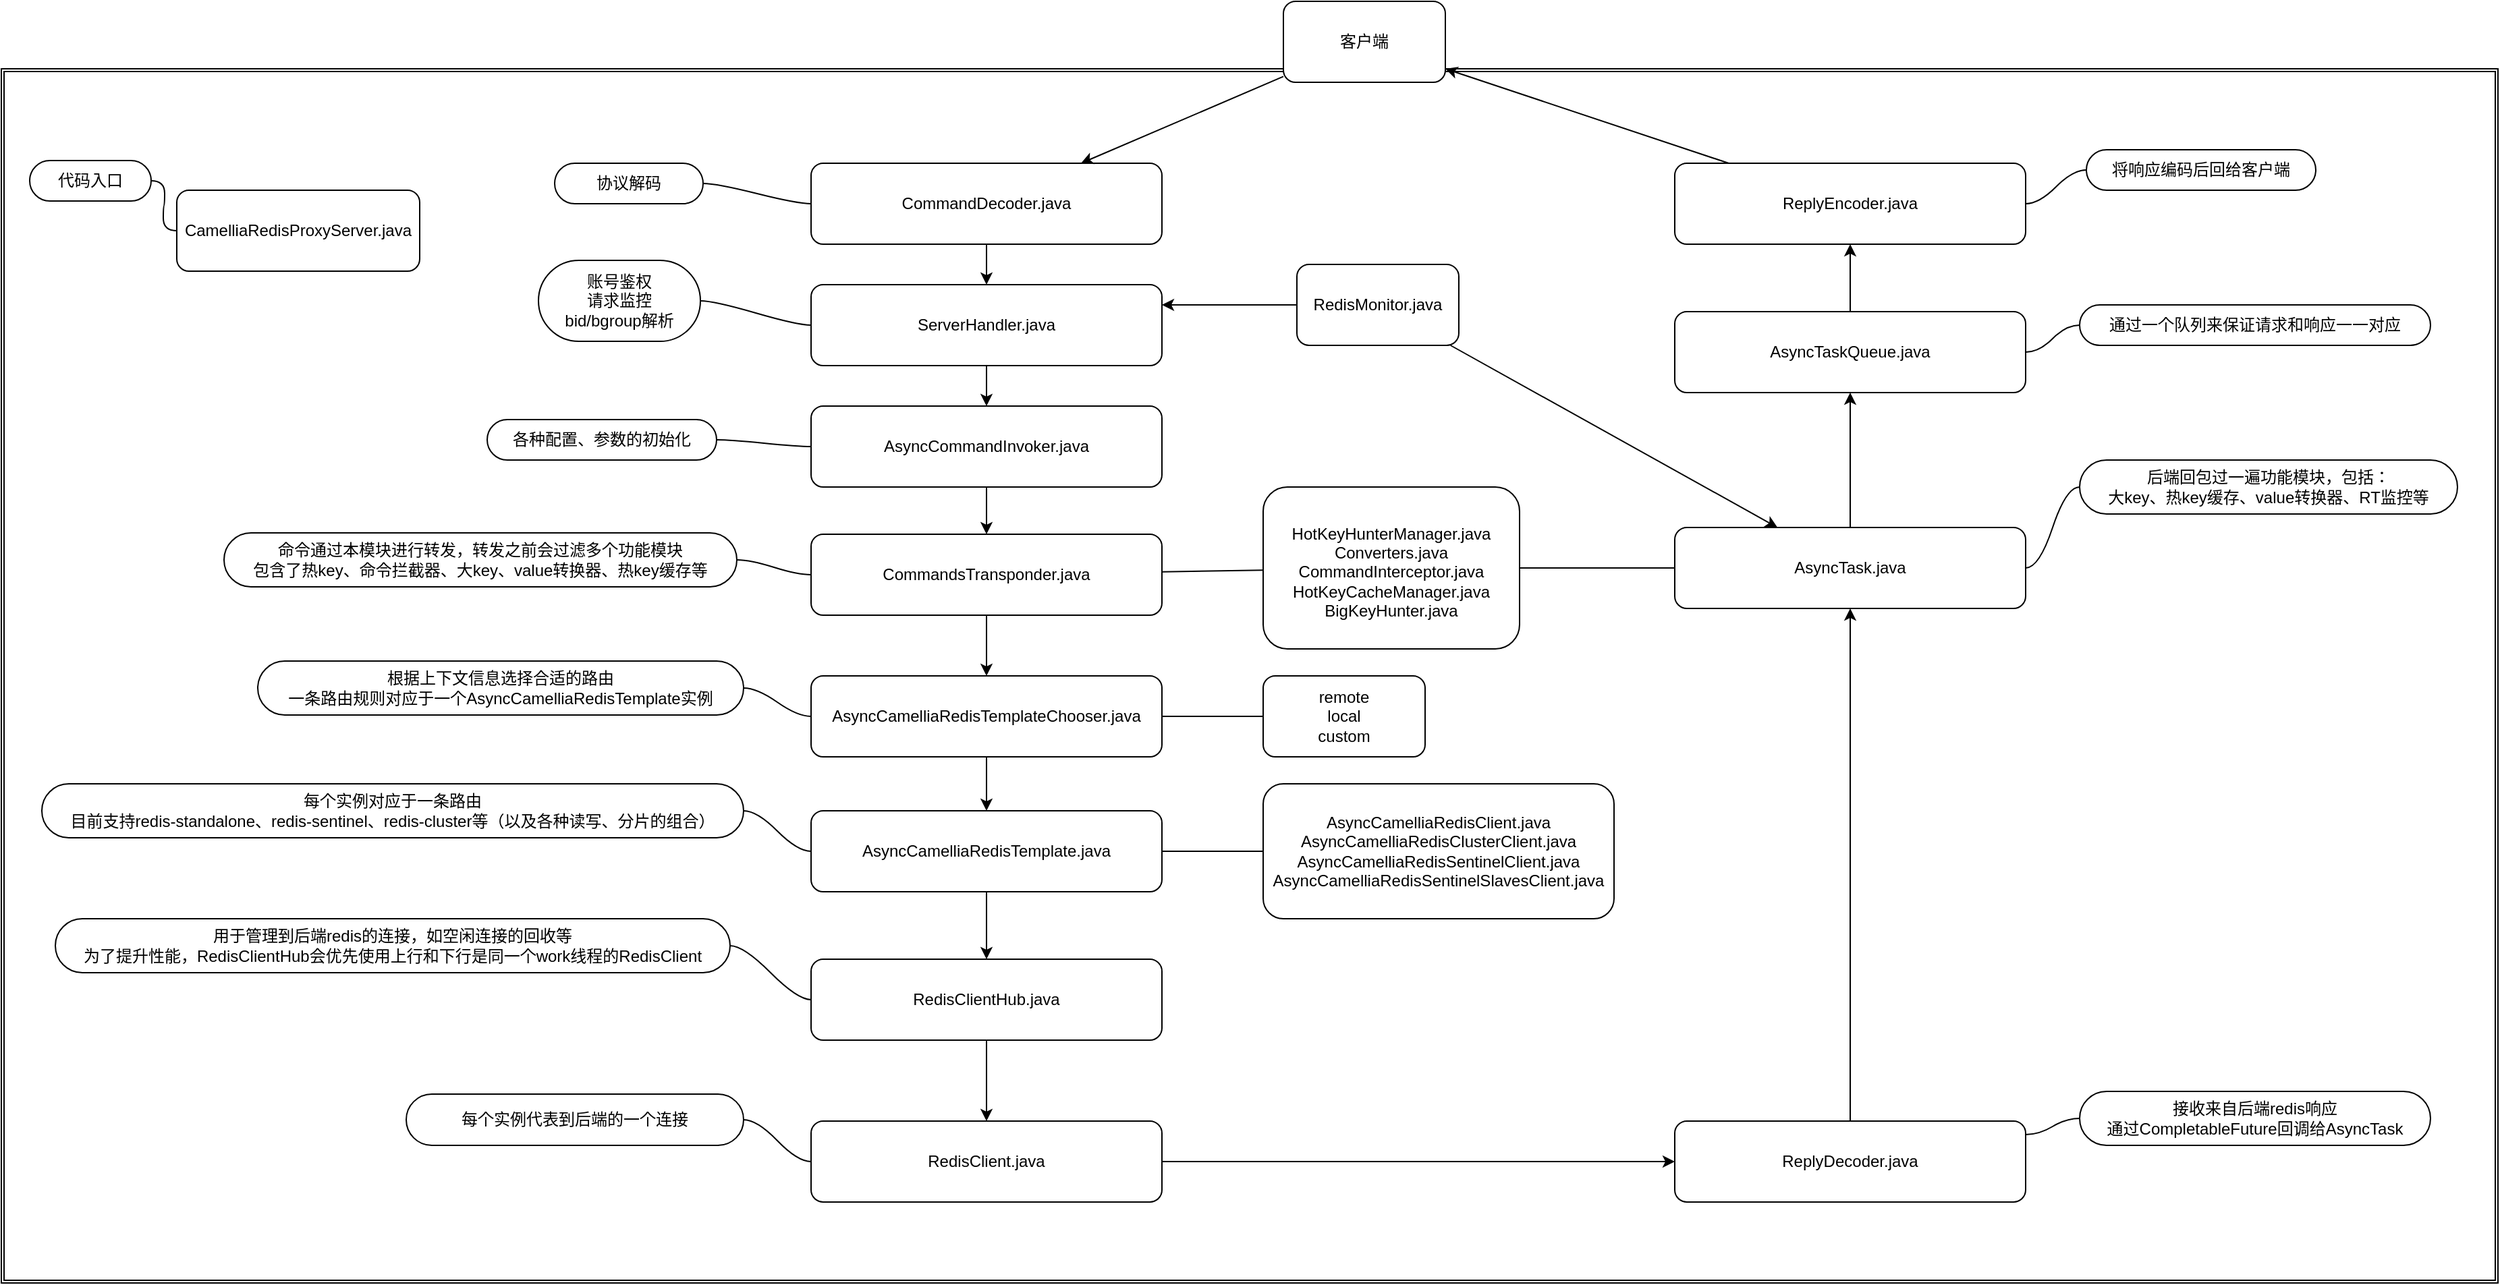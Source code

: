 <mxfile version="14.6.13" type="device"><diagram id="B0rq02993B2-hYQBSMJg" name="第 1 页"><mxGraphModel dx="1933" dy="785" grid="1" gridSize="10" guides="1" tooltips="1" connect="1" arrows="1" fold="1" page="1" pageScale="1" pageWidth="827" pageHeight="1169" math="0" shadow="0"><root><mxCell id="0"/><mxCell id="1" parent="0"/><mxCell id="HqHJhorlUZuYk0NV3Dop-37" value="" style="shape=ext;double=1;rounded=0;whiteSpace=wrap;html=1;fontSize=12;align=center;verticalAlign=top;" parent="1" vertex="1"><mxGeometry x="-330" y="180" width="1850" height="900" as="geometry"/></mxCell><mxCell id="BX8Up6AO_PbBU9zY_H3O-1" value="CamelliaRedisProxyServer.java" style="rounded=1;whiteSpace=wrap;html=1;" parent="1" vertex="1"><mxGeometry x="-200" y="270" width="180" height="60" as="geometry"/></mxCell><mxCell id="BX8Up6AO_PbBU9zY_H3O-3" value="CommandDecoder.java" style="rounded=1;whiteSpace=wrap;html=1;" parent="1" vertex="1"><mxGeometry x="270" y="250" width="260" height="60" as="geometry"/></mxCell><mxCell id="BX8Up6AO_PbBU9zY_H3O-4" value="ServerHandler.java" style="rounded=1;whiteSpace=wrap;html=1;" parent="1" vertex="1"><mxGeometry x="270" y="340" width="260" height="60" as="geometry"/></mxCell><mxCell id="BX8Up6AO_PbBU9zY_H3O-5" value="AsyncCommandInvoker.java" style="rounded=1;whiteSpace=wrap;html=1;" parent="1" vertex="1"><mxGeometry x="270" y="430" width="260" height="60" as="geometry"/></mxCell><mxCell id="BX8Up6AO_PbBU9zY_H3O-6" value="CommandsTransponder.java" style="rounded=1;whiteSpace=wrap;html=1;" parent="1" vertex="1"><mxGeometry x="270" y="525" width="260" height="60" as="geometry"/></mxCell><mxCell id="BX8Up6AO_PbBU9zY_H3O-7" value="" style="endArrow=classic;html=1;" parent="1" source="BX8Up6AO_PbBU9zY_H3O-3" target="BX8Up6AO_PbBU9zY_H3O-4" edge="1"><mxGeometry width="50" height="50" relative="1" as="geometry"><mxPoint x="390" y="410" as="sourcePoint"/><mxPoint x="440" y="360" as="targetPoint"/></mxGeometry></mxCell><mxCell id="BX8Up6AO_PbBU9zY_H3O-8" value="" style="endArrow=classic;html=1;" parent="1" source="BX8Up6AO_PbBU9zY_H3O-4" target="BX8Up6AO_PbBU9zY_H3O-5" edge="1"><mxGeometry width="50" height="50" relative="1" as="geometry"><mxPoint x="445" y="320" as="sourcePoint"/><mxPoint x="445" y="350" as="targetPoint"/></mxGeometry></mxCell><mxCell id="BX8Up6AO_PbBU9zY_H3O-9" value="" style="endArrow=classic;html=1;" parent="1" source="BX8Up6AO_PbBU9zY_H3O-5" target="BX8Up6AO_PbBU9zY_H3O-6" edge="1"><mxGeometry width="50" height="50" relative="1" as="geometry"><mxPoint x="430" y="500" as="sourcePoint"/><mxPoint x="630" y="360" as="targetPoint"/></mxGeometry></mxCell><mxCell id="HqHJhorlUZuYk0NV3Dop-1" value="&lt;font style=&quot;font-size: 12px ; line-height: 120%&quot;&gt;HotKeyHunterManager.java&lt;br&gt;Converters.java&lt;br&gt;CommandInterceptor.java&lt;br&gt;HotKeyCacheManager.java&lt;br&gt;BigKeyHunter.java&lt;br&gt;&lt;/font&gt;" style="rounded=1;whiteSpace=wrap;html=1;align=center;spacingTop=6;spacing=9;" parent="1" vertex="1"><mxGeometry x="605" y="490" width="190" height="120" as="geometry"/></mxCell><mxCell id="HqHJhorlUZuYk0NV3Dop-10" value="" style="endArrow=none;html=1;" parent="1" source="BX8Up6AO_PbBU9zY_H3O-6" target="HqHJhorlUZuYk0NV3Dop-1" edge="1"><mxGeometry width="50" height="50" relative="1" as="geometry"><mxPoint x="540" y="670" as="sourcePoint"/><mxPoint x="790" y="560" as="targetPoint"/></mxGeometry></mxCell><mxCell id="HqHJhorlUZuYk0NV3Dop-12" value="AsyncCamelliaRedisTemplateChooser.java" style="rounded=1;whiteSpace=wrap;html=1;" parent="1" vertex="1"><mxGeometry x="270" y="630" width="260" height="60" as="geometry"/></mxCell><mxCell id="HqHJhorlUZuYk0NV3Dop-13" value="" style="endArrow=classic;html=1;" parent="1" source="BX8Up6AO_PbBU9zY_H3O-6" target="HqHJhorlUZuYk0NV3Dop-12" edge="1"><mxGeometry width="50" height="50" relative="1" as="geometry"><mxPoint x="403" y="560" as="sourcePoint"/><mxPoint x="410" y="535" as="targetPoint"/></mxGeometry></mxCell><mxCell id="HqHJhorlUZuYk0NV3Dop-14" value="AsyncCamelliaRedisTemplate.java" style="rounded=1;whiteSpace=wrap;html=1;" parent="1" vertex="1"><mxGeometry x="270" y="730" width="260" height="60" as="geometry"/></mxCell><mxCell id="HqHJhorlUZuYk0NV3Dop-15" value="" style="endArrow=classic;html=1;" parent="1" source="HqHJhorlUZuYk0NV3Dop-12" target="HqHJhorlUZuYk0NV3Dop-14" edge="1"><mxGeometry width="50" height="50" relative="1" as="geometry"><mxPoint x="430" y="600" as="sourcePoint"/><mxPoint x="480" y="550" as="targetPoint"/></mxGeometry></mxCell><mxCell id="HqHJhorlUZuYk0NV3Dop-16" value="remote&lt;br&gt;local&lt;br&gt;custom" style="rounded=1;whiteSpace=wrap;html=1;align=center;" parent="1" vertex="1"><mxGeometry x="605" y="630" width="120" height="60" as="geometry"/></mxCell><mxCell id="HqHJhorlUZuYk0NV3Dop-17" value="" style="endArrow=none;html=1;" parent="1" source="HqHJhorlUZuYk0NV3Dop-12" target="HqHJhorlUZuYk0NV3Dop-16" edge="1"><mxGeometry width="50" height="50" relative="1" as="geometry"><mxPoint x="430" y="640" as="sourcePoint"/><mxPoint x="480" y="590" as="targetPoint"/></mxGeometry></mxCell><mxCell id="HqHJhorlUZuYk0NV3Dop-18" value="&lt;p style=&quot;line-height: 150% ; font-size: 12px&quot;&gt;&lt;/p&gt;&lt;div style=&quot;font-size: 12px&quot;&gt;AsyncCamelliaRedisClient.java&lt;/div&gt;&lt;div style=&quot;font-size: 12px&quot;&gt;AsyncCamelliaRedisClusterClient.java&lt;/div&gt;&lt;div style=&quot;font-size: 12px&quot;&gt;AsyncCamelliaRedisSentinelClient.java&lt;/div&gt;&lt;div style=&quot;font-size: 12px&quot;&gt;AsyncCamelliaRedisSentinelSlavesClient.java&lt;/div&gt;&lt;p style=&quot;font-size: 12px&quot;&gt;&lt;/p&gt;" style="rounded=1;whiteSpace=wrap;html=1;spacing=22;fontSize=12;spacingTop=0;" parent="1" vertex="1"><mxGeometry x="605" y="710" width="260" height="100" as="geometry"/></mxCell><mxCell id="HqHJhorlUZuYk0NV3Dop-19" value="" style="endArrow=none;html=1;fontSize=12;" parent="1" source="HqHJhorlUZuYk0NV3Dop-14" target="HqHJhorlUZuYk0NV3Dop-18" edge="1"><mxGeometry width="50" height="50" relative="1" as="geometry"><mxPoint x="430" y="630" as="sourcePoint"/><mxPoint x="480" y="580" as="targetPoint"/></mxGeometry></mxCell><mxCell id="HqHJhorlUZuYk0NV3Dop-24" value="协议解码" style="whiteSpace=wrap;html=1;rounded=1;arcSize=50;align=center;verticalAlign=middle;strokeWidth=1;autosize=1;spacing=4;treeFolding=1;treeMoving=1;newEdgeStyle={&quot;edgeStyle&quot;:&quot;entityRelationEdgeStyle&quot;,&quot;startArrow&quot;:&quot;none&quot;,&quot;endArrow&quot;:&quot;none&quot;,&quot;segment&quot;:10,&quot;curved&quot;:1};fontSize=12;" parent="1" vertex="1"><mxGeometry x="80" y="250" width="110" height="30" as="geometry"/></mxCell><mxCell id="HqHJhorlUZuYk0NV3Dop-25" value="" style="edgeStyle=entityRelationEdgeStyle;startArrow=none;endArrow=none;segment=10;curved=1;fontSize=12;" parent="1" source="BX8Up6AO_PbBU9zY_H3O-3" target="HqHJhorlUZuYk0NV3Dop-24" edge="1"><mxGeometry relative="1" as="geometry"><mxPoint x="260" y="300" as="sourcePoint"/></mxGeometry></mxCell><mxCell id="HqHJhorlUZuYk0NV3Dop-26" value="账号鉴权&lt;br&gt;请求监控&lt;br&gt;bid/bgroup解析" style="whiteSpace=wrap;html=1;rounded=1;arcSize=50;align=center;verticalAlign=middle;strokeWidth=1;autosize=1;spacing=4;treeFolding=1;treeMoving=1;newEdgeStyle={&quot;edgeStyle&quot;:&quot;entityRelationEdgeStyle&quot;,&quot;startArrow&quot;:&quot;none&quot;,&quot;endArrow&quot;:&quot;none&quot;,&quot;segment&quot;:10,&quot;curved&quot;:1};fontSize=12;" parent="1" vertex="1"><mxGeometry x="68" y="322" width="120" height="60" as="geometry"/></mxCell><mxCell id="HqHJhorlUZuYk0NV3Dop-27" value="" style="edgeStyle=entityRelationEdgeStyle;startArrow=none;endArrow=none;segment=10;curved=1;fontSize=12;" parent="1" source="BX8Up6AO_PbBU9zY_H3O-4" target="HqHJhorlUZuYk0NV3Dop-26" edge="1"><mxGeometry relative="1" as="geometry"><mxPoint x="100" y="390" as="sourcePoint"/></mxGeometry></mxCell><mxCell id="HqHJhorlUZuYk0NV3Dop-28" value="各种配置、参数的初始化" style="whiteSpace=wrap;html=1;rounded=1;arcSize=50;align=center;verticalAlign=middle;strokeWidth=1;autosize=1;spacing=4;treeFolding=1;treeMoving=1;newEdgeStyle={&quot;edgeStyle&quot;:&quot;entityRelationEdgeStyle&quot;,&quot;startArrow&quot;:&quot;none&quot;,&quot;endArrow&quot;:&quot;none&quot;,&quot;segment&quot;:10,&quot;curved&quot;:1};fontSize=12;" parent="1" vertex="1"><mxGeometry x="30" y="440" width="170" height="30" as="geometry"/></mxCell><mxCell id="HqHJhorlUZuYk0NV3Dop-29" value="" style="edgeStyle=entityRelationEdgeStyle;startArrow=none;endArrow=none;segment=10;curved=1;fontSize=12;" parent="1" source="BX8Up6AO_PbBU9zY_H3O-5" target="HqHJhorlUZuYk0NV3Dop-28" edge="1"><mxGeometry relative="1" as="geometry"><mxPoint x="270" y="450" as="sourcePoint"/></mxGeometry></mxCell><mxCell id="HqHJhorlUZuYk0NV3Dop-30" value="命令通过本模块进行转发，转发之前会过滤多个功能模块&lt;br&gt;包含了热key、命令拦截器、大key、value转换器、热key缓存等" style="whiteSpace=wrap;html=1;rounded=1;arcSize=50;align=center;verticalAlign=middle;strokeWidth=1;autosize=1;spacing=4;treeFolding=1;treeMoving=1;newEdgeStyle={&quot;edgeStyle&quot;:&quot;entityRelationEdgeStyle&quot;,&quot;startArrow&quot;:&quot;none&quot;,&quot;endArrow&quot;:&quot;none&quot;,&quot;segment&quot;:10,&quot;curved&quot;:1};fontSize=12;" parent="1" vertex="1"><mxGeometry x="-165" y="524" width="380" height="40" as="geometry"/></mxCell><mxCell id="HqHJhorlUZuYk0NV3Dop-31" value="" style="edgeStyle=entityRelationEdgeStyle;startArrow=none;endArrow=none;segment=10;curved=1;fontSize=12;" parent="1" source="BX8Up6AO_PbBU9zY_H3O-6" target="HqHJhorlUZuYk0NV3Dop-30" edge="1"><mxGeometry relative="1" as="geometry"><mxPoint x="40" y="550" as="sourcePoint"/></mxGeometry></mxCell><mxCell id="HqHJhorlUZuYk0NV3Dop-32" value="根据上下文信息选择合适的路由&lt;br&gt;一条路由规则对应于一个AsyncCamelliaRedisTemplate实例" style="whiteSpace=wrap;html=1;rounded=1;arcSize=50;align=center;verticalAlign=middle;strokeWidth=1;autosize=1;spacing=4;treeFolding=1;treeMoving=1;newEdgeStyle={&quot;edgeStyle&quot;:&quot;entityRelationEdgeStyle&quot;,&quot;startArrow&quot;:&quot;none&quot;,&quot;endArrow&quot;:&quot;none&quot;,&quot;segment&quot;:10,&quot;curved&quot;:1};fontSize=12;" parent="1" vertex="1"><mxGeometry x="-140" y="619" width="360" height="40" as="geometry"/></mxCell><mxCell id="HqHJhorlUZuYk0NV3Dop-33" value="" style="edgeStyle=entityRelationEdgeStyle;startArrow=none;endArrow=none;segment=10;curved=1;fontSize=12;" parent="1" source="HqHJhorlUZuYk0NV3Dop-12" target="HqHJhorlUZuYk0NV3Dop-32" edge="1"><mxGeometry relative="1" as="geometry"><mxPoint x="40" y="670" as="sourcePoint"/></mxGeometry></mxCell><mxCell id="HqHJhorlUZuYk0NV3Dop-34" value="每个实例对应于一条路由&lt;br&gt;目前支持redis-standalone、redis-sentinel、redis-cluster等（以及各种读写、分片的组合）" style="whiteSpace=wrap;html=1;rounded=1;arcSize=50;align=center;verticalAlign=middle;strokeWidth=1;autosize=1;spacing=4;treeFolding=1;treeMoving=1;newEdgeStyle={&quot;edgeStyle&quot;:&quot;entityRelationEdgeStyle&quot;,&quot;startArrow&quot;:&quot;none&quot;,&quot;endArrow&quot;:&quot;none&quot;,&quot;segment&quot;:10,&quot;curved&quot;:1};fontSize=12;" parent="1" vertex="1"><mxGeometry x="-300" y="710" width="520" height="40" as="geometry"/></mxCell><mxCell id="HqHJhorlUZuYk0NV3Dop-35" value="" style="edgeStyle=entityRelationEdgeStyle;startArrow=none;endArrow=none;segment=10;curved=1;fontSize=12;" parent="1" source="HqHJhorlUZuYk0NV3Dop-14" target="HqHJhorlUZuYk0NV3Dop-34" edge="1"><mxGeometry relative="1" as="geometry"><mxPoint x="71.5" y="770" as="sourcePoint"/></mxGeometry></mxCell><mxCell id="HqHJhorlUZuYk0NV3Dop-38" value="RedisClientHub.java" style="rounded=1;whiteSpace=wrap;html=1;" parent="1" vertex="1"><mxGeometry x="270" y="840" width="260" height="60" as="geometry"/></mxCell><mxCell id="HqHJhorlUZuYk0NV3Dop-39" value="RedisClient.java" style="rounded=1;whiteSpace=wrap;html=1;" parent="1" vertex="1"><mxGeometry x="270" y="960" width="260" height="60" as="geometry"/></mxCell><mxCell id="HqHJhorlUZuYk0NV3Dop-41" value="" style="endArrow=classic;html=1;fontSize=12;" parent="1" source="HqHJhorlUZuYk0NV3Dop-14" target="HqHJhorlUZuYk0NV3Dop-38" edge="1"><mxGeometry width="50" height="50" relative="1" as="geometry"><mxPoint x="480" y="920" as="sourcePoint"/><mxPoint x="530" y="870" as="targetPoint"/></mxGeometry></mxCell><mxCell id="HqHJhorlUZuYk0NV3Dop-42" value="" style="endArrow=classic;html=1;fontSize=12;" parent="1" source="HqHJhorlUZuYk0NV3Dop-38" target="HqHJhorlUZuYk0NV3Dop-39" edge="1"><mxGeometry width="50" height="50" relative="1" as="geometry"><mxPoint x="480" y="920" as="sourcePoint"/><mxPoint x="530" y="870" as="targetPoint"/></mxGeometry></mxCell><mxCell id="HqHJhorlUZuYk0NV3Dop-43" value="用于管理到后端redis的连接，如空闲连接的回收等&lt;br&gt;为了提升性能，RedisClientHub会优先使用上行和下行是同一个work线程的RedisClient" style="whiteSpace=wrap;html=1;rounded=1;arcSize=50;align=center;verticalAlign=middle;strokeWidth=1;autosize=1;spacing=4;treeFolding=1;treeMoving=1;newEdgeStyle={&quot;edgeStyle&quot;:&quot;entityRelationEdgeStyle&quot;,&quot;startArrow&quot;:&quot;none&quot;,&quot;endArrow&quot;:&quot;none&quot;,&quot;segment&quot;:10,&quot;curved&quot;:1};fontSize=12;" parent="1" vertex="1"><mxGeometry x="-290" y="810" width="500" height="40" as="geometry"/></mxCell><mxCell id="HqHJhorlUZuYk0NV3Dop-44" value="" style="edgeStyle=entityRelationEdgeStyle;startArrow=none;endArrow=none;segment=10;curved=1;fontSize=12;" parent="1" source="HqHJhorlUZuYk0NV3Dop-38" target="HqHJhorlUZuYk0NV3Dop-43" edge="1"><mxGeometry relative="1" as="geometry"><mxPoint x="302.5" y="880" as="sourcePoint"/></mxGeometry></mxCell><mxCell id="HqHJhorlUZuYk0NV3Dop-46" value="每个实例代表到后端的一个连接" style="whiteSpace=wrap;html=1;rounded=1;arcSize=50;align=center;verticalAlign=middle;strokeWidth=1;autosize=1;spacing=4;treeFolding=1;treeMoving=1;newEdgeStyle={&quot;edgeStyle&quot;:&quot;entityRelationEdgeStyle&quot;,&quot;startArrow&quot;:&quot;none&quot;,&quot;endArrow&quot;:&quot;none&quot;,&quot;segment&quot;:10,&quot;curved&quot;:1};fontSize=12;" parent="1" vertex="1"><mxGeometry x="-30" y="940" width="250" height="38" as="geometry"/></mxCell><mxCell id="HqHJhorlUZuYk0NV3Dop-47" value="" style="edgeStyle=entityRelationEdgeStyle;startArrow=none;endArrow=none;segment=10;curved=1;fontSize=12;" parent="1" source="HqHJhorlUZuYk0NV3Dop-39" target="HqHJhorlUZuYk0NV3Dop-46" edge="1"><mxGeometry relative="1" as="geometry"><mxPoint x="20" y="990" as="sourcePoint"/></mxGeometry></mxCell><mxCell id="HqHJhorlUZuYk0NV3Dop-48" value="代码入口" style="whiteSpace=wrap;html=1;rounded=1;arcSize=50;align=center;verticalAlign=middle;strokeWidth=1;autosize=1;spacing=4;treeFolding=1;treeMoving=1;newEdgeStyle={&quot;edgeStyle&quot;:&quot;entityRelationEdgeStyle&quot;,&quot;startArrow&quot;:&quot;none&quot;,&quot;endArrow&quot;:&quot;none&quot;,&quot;segment&quot;:10,&quot;curved&quot;:1};fontSize=12;" parent="1" vertex="1"><mxGeometry x="-309" y="248" width="90" height="30" as="geometry"/></mxCell><mxCell id="HqHJhorlUZuYk0NV3Dop-49" value="" style="edgeStyle=entityRelationEdgeStyle;startArrow=none;endArrow=none;segment=10;curved=1;fontSize=12;" parent="1" source="BX8Up6AO_PbBU9zY_H3O-1" target="HqHJhorlUZuYk0NV3Dop-48" edge="1"><mxGeometry relative="1" as="geometry"><mxPoint x="-200" y="340" as="sourcePoint"/></mxGeometry></mxCell><mxCell id="HqHJhorlUZuYk0NV3Dop-51" value="ReplyDecoder.java" style="rounded=1;whiteSpace=wrap;html=1;" parent="1" vertex="1"><mxGeometry x="910" y="960" width="260" height="60" as="geometry"/></mxCell><mxCell id="HqHJhorlUZuYk0NV3Dop-52" value="AsyncTask.java" style="rounded=1;whiteSpace=wrap;html=1;" parent="1" vertex="1"><mxGeometry x="910" y="520" width="260" height="60" as="geometry"/></mxCell><mxCell id="HqHJhorlUZuYk0NV3Dop-53" value="AsyncTaskQueue.java" style="rounded=1;whiteSpace=wrap;html=1;" parent="1" vertex="1"><mxGeometry x="910" y="360" width="260" height="60" as="geometry"/></mxCell><mxCell id="HqHJhorlUZuYk0NV3Dop-54" value="ReplyEncoder.java" style="rounded=1;whiteSpace=wrap;html=1;" parent="1" vertex="1"><mxGeometry x="910" y="250" width="260" height="60" as="geometry"/></mxCell><mxCell id="HqHJhorlUZuYk0NV3Dop-55" value="" style="endArrow=classic;html=1;fontSize=12;" parent="1" source="HqHJhorlUZuYk0NV3Dop-39" target="HqHJhorlUZuYk0NV3Dop-51" edge="1"><mxGeometry width="50" height="50" relative="1" as="geometry"><mxPoint x="740" y="700" as="sourcePoint"/><mxPoint x="790" y="650" as="targetPoint"/></mxGeometry></mxCell><mxCell id="HqHJhorlUZuYk0NV3Dop-56" value="" style="endArrow=classic;html=1;fontSize=12;" parent="1" source="HqHJhorlUZuYk0NV3Dop-51" target="HqHJhorlUZuYk0NV3Dop-52" edge="1"><mxGeometry width="50" height="50" relative="1" as="geometry"><mxPoint x="740" y="700" as="sourcePoint"/><mxPoint x="790" y="650" as="targetPoint"/></mxGeometry></mxCell><mxCell id="HqHJhorlUZuYk0NV3Dop-57" value="客户端" style="rounded=1;whiteSpace=wrap;html=1;fontSize=12;align=center;" parent="1" vertex="1"><mxGeometry x="620" y="130" width="120" height="60" as="geometry"/></mxCell><mxCell id="HqHJhorlUZuYk0NV3Dop-58" value="" style="endArrow=classic;html=1;fontSize=12;" parent="1" source="HqHJhorlUZuYk0NV3Dop-57" target="BX8Up6AO_PbBU9zY_H3O-3" edge="1"><mxGeometry width="50" height="50" relative="1" as="geometry"><mxPoint x="740" y="450" as="sourcePoint"/><mxPoint x="790" y="400" as="targetPoint"/></mxGeometry></mxCell><mxCell id="HqHJhorlUZuYk0NV3Dop-59" value="" style="endArrow=classic;html=1;fontSize=12;" parent="1" source="HqHJhorlUZuYk0NV3Dop-54" target="HqHJhorlUZuYk0NV3Dop-57" edge="1"><mxGeometry width="50" height="50" relative="1" as="geometry"><mxPoint x="740" y="450" as="sourcePoint"/><mxPoint x="790" y="400" as="targetPoint"/></mxGeometry></mxCell><mxCell id="HqHJhorlUZuYk0NV3Dop-60" value="" style="endArrow=classic;html=1;fontSize=12;" parent="1" source="HqHJhorlUZuYk0NV3Dop-53" target="HqHJhorlUZuYk0NV3Dop-54" edge="1"><mxGeometry width="50" height="50" relative="1" as="geometry"><mxPoint x="740" y="450" as="sourcePoint"/><mxPoint x="790" y="400" as="targetPoint"/></mxGeometry></mxCell><mxCell id="HqHJhorlUZuYk0NV3Dop-61" value="" style="endArrow=classic;html=1;fontSize=12;" parent="1" source="HqHJhorlUZuYk0NV3Dop-52" target="HqHJhorlUZuYk0NV3Dop-53" edge="1"><mxGeometry width="50" height="50" relative="1" as="geometry"><mxPoint x="740" y="450" as="sourcePoint"/><mxPoint x="790" y="400" as="targetPoint"/></mxGeometry></mxCell><mxCell id="HqHJhorlUZuYk0NV3Dop-62" value="接收来自后端redis响应&lt;br&gt;通过CompletableFuture回调给AsyncTask" style="whiteSpace=wrap;html=1;rounded=1;arcSize=50;align=center;verticalAlign=middle;strokeWidth=1;autosize=1;spacing=4;treeFolding=1;treeMoving=1;newEdgeStyle={&quot;edgeStyle&quot;:&quot;entityRelationEdgeStyle&quot;,&quot;startArrow&quot;:&quot;none&quot;,&quot;endArrow&quot;:&quot;none&quot;,&quot;segment&quot;:10,&quot;curved&quot;:1};fontSize=12;" parent="1" vertex="1"><mxGeometry x="1210" y="938" width="260" height="40" as="geometry"/></mxCell><mxCell id="HqHJhorlUZuYk0NV3Dop-63" value="" style="edgeStyle=entityRelationEdgeStyle;startArrow=none;endArrow=none;segment=10;curved=1;fontSize=12;" parent="1" target="HqHJhorlUZuYk0NV3Dop-62" edge="1"><mxGeometry relative="1" as="geometry"><mxPoint x="1170" y="970" as="sourcePoint"/></mxGeometry></mxCell><mxCell id="HqHJhorlUZuYk0NV3Dop-64" value="后端回包过一遍功能模块，包括：&lt;br&gt;大key、热key缓存、value转换器、RT监控等" style="whiteSpace=wrap;html=1;rounded=1;arcSize=50;align=center;verticalAlign=middle;strokeWidth=1;autosize=1;spacing=4;treeFolding=1;treeMoving=1;newEdgeStyle={&quot;edgeStyle&quot;:&quot;entityRelationEdgeStyle&quot;,&quot;startArrow&quot;:&quot;none&quot;,&quot;endArrow&quot;:&quot;none&quot;,&quot;segment&quot;:10,&quot;curved&quot;:1};fontSize=12;" parent="1" vertex="1"><mxGeometry x="1210" y="470" width="280" height="40" as="geometry"/></mxCell><mxCell id="HqHJhorlUZuYk0NV3Dop-65" value="" style="edgeStyle=entityRelationEdgeStyle;startArrow=none;endArrow=none;segment=10;curved=1;fontSize=12;" parent="1" source="HqHJhorlUZuYk0NV3Dop-52" target="HqHJhorlUZuYk0NV3Dop-64" edge="1"><mxGeometry relative="1" as="geometry"><mxPoint x="1110" y="730" as="sourcePoint"/></mxGeometry></mxCell><mxCell id="HqHJhorlUZuYk0NV3Dop-66" value="通过一个队列来保证请求和响应一一对应" style="whiteSpace=wrap;html=1;rounded=1;arcSize=50;align=center;verticalAlign=middle;strokeWidth=1;autosize=1;spacing=4;treeFolding=1;treeMoving=1;newEdgeStyle={&quot;edgeStyle&quot;:&quot;entityRelationEdgeStyle&quot;,&quot;startArrow&quot;:&quot;none&quot;,&quot;endArrow&quot;:&quot;none&quot;,&quot;segment&quot;:10,&quot;curved&quot;:1};fontSize=12;" parent="1" vertex="1"><mxGeometry x="1210" y="355" width="260" height="30" as="geometry"/></mxCell><mxCell id="HqHJhorlUZuYk0NV3Dop-67" value="" style="edgeStyle=entityRelationEdgeStyle;startArrow=none;endArrow=none;segment=10;curved=1;fontSize=12;" parent="1" source="HqHJhorlUZuYk0NV3Dop-53" target="HqHJhorlUZuYk0NV3Dop-66" edge="1"><mxGeometry relative="1" as="geometry"><mxPoint x="1160" y="390" as="sourcePoint"/></mxGeometry></mxCell><mxCell id="HqHJhorlUZuYk0NV3Dop-68" value="将响应编码后回给客户端" style="whiteSpace=wrap;html=1;rounded=1;arcSize=50;align=center;verticalAlign=middle;strokeWidth=1;autosize=1;spacing=4;treeFolding=1;treeMoving=1;newEdgeStyle={&quot;edgeStyle&quot;:&quot;entityRelationEdgeStyle&quot;,&quot;startArrow&quot;:&quot;none&quot;,&quot;endArrow&quot;:&quot;none&quot;,&quot;segment&quot;:10,&quot;curved&quot;:1};fontSize=12;" parent="1" vertex="1"><mxGeometry x="1215" y="240" width="170" height="30" as="geometry"/></mxCell><mxCell id="HqHJhorlUZuYk0NV3Dop-69" value="" style="edgeStyle=entityRelationEdgeStyle;startArrow=none;endArrow=none;segment=10;curved=1;fontSize=12;" parent="1" source="HqHJhorlUZuYk0NV3Dop-54" target="HqHJhorlUZuYk0NV3Dop-68" edge="1"><mxGeometry relative="1" as="geometry"><mxPoint x="960" y="540" as="sourcePoint"/></mxGeometry></mxCell><mxCell id="A3q11_ffTGcD_G_k4dlb-1" value="" style="endArrow=none;html=1;" parent="1" source="HqHJhorlUZuYk0NV3Dop-1" target="HqHJhorlUZuYk0NV3Dop-52" edge="1"><mxGeometry width="50" height="50" relative="1" as="geometry"><mxPoint x="750" y="460" as="sourcePoint"/><mxPoint x="800" y="410" as="targetPoint"/></mxGeometry></mxCell><mxCell id="XZvx54sCrBvwFxeRCp7F-1" value="RedisMonitor.java" style="rounded=1;whiteSpace=wrap;html=1;" vertex="1" parent="1"><mxGeometry x="630" y="325" width="120" height="60" as="geometry"/></mxCell><mxCell id="XZvx54sCrBvwFxeRCp7F-2" value="" style="endArrow=classic;html=1;entryX=1;entryY=0.25;entryDx=0;entryDy=0;" edge="1" parent="1" source="XZvx54sCrBvwFxeRCp7F-1" target="BX8Up6AO_PbBU9zY_H3O-4"><mxGeometry width="50" height="50" relative="1" as="geometry"><mxPoint x="680" y="430" as="sourcePoint"/><mxPoint x="730" y="380" as="targetPoint"/></mxGeometry></mxCell><mxCell id="XZvx54sCrBvwFxeRCp7F-3" value="" style="endArrow=classic;html=1;" edge="1" parent="1" source="XZvx54sCrBvwFxeRCp7F-1" target="HqHJhorlUZuYk0NV3Dop-52"><mxGeometry width="50" height="50" relative="1" as="geometry"><mxPoint x="680" y="430" as="sourcePoint"/><mxPoint x="730" y="380" as="targetPoint"/></mxGeometry></mxCell></root></mxGraphModel></diagram></mxfile>